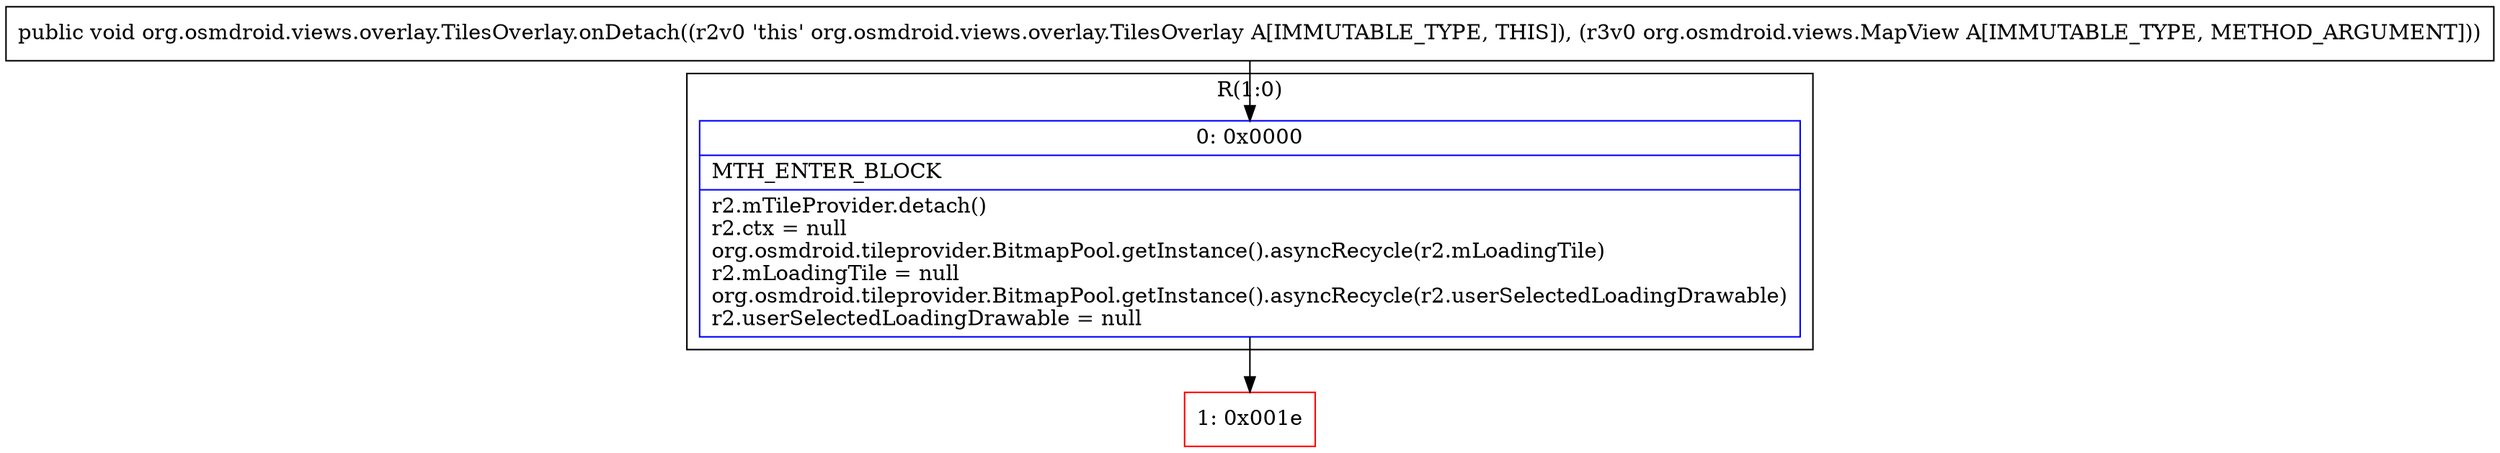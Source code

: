 digraph "CFG fororg.osmdroid.views.overlay.TilesOverlay.onDetach(Lorg\/osmdroid\/views\/MapView;)V" {
subgraph cluster_Region_978554735 {
label = "R(1:0)";
node [shape=record,color=blue];
Node_0 [shape=record,label="{0\:\ 0x0000|MTH_ENTER_BLOCK\l|r2.mTileProvider.detach()\lr2.ctx = null\lorg.osmdroid.tileprovider.BitmapPool.getInstance().asyncRecycle(r2.mLoadingTile)\lr2.mLoadingTile = null\lorg.osmdroid.tileprovider.BitmapPool.getInstance().asyncRecycle(r2.userSelectedLoadingDrawable)\lr2.userSelectedLoadingDrawable = null\l}"];
}
Node_1 [shape=record,color=red,label="{1\:\ 0x001e}"];
MethodNode[shape=record,label="{public void org.osmdroid.views.overlay.TilesOverlay.onDetach((r2v0 'this' org.osmdroid.views.overlay.TilesOverlay A[IMMUTABLE_TYPE, THIS]), (r3v0 org.osmdroid.views.MapView A[IMMUTABLE_TYPE, METHOD_ARGUMENT])) }"];
MethodNode -> Node_0;
Node_0 -> Node_1;
}

